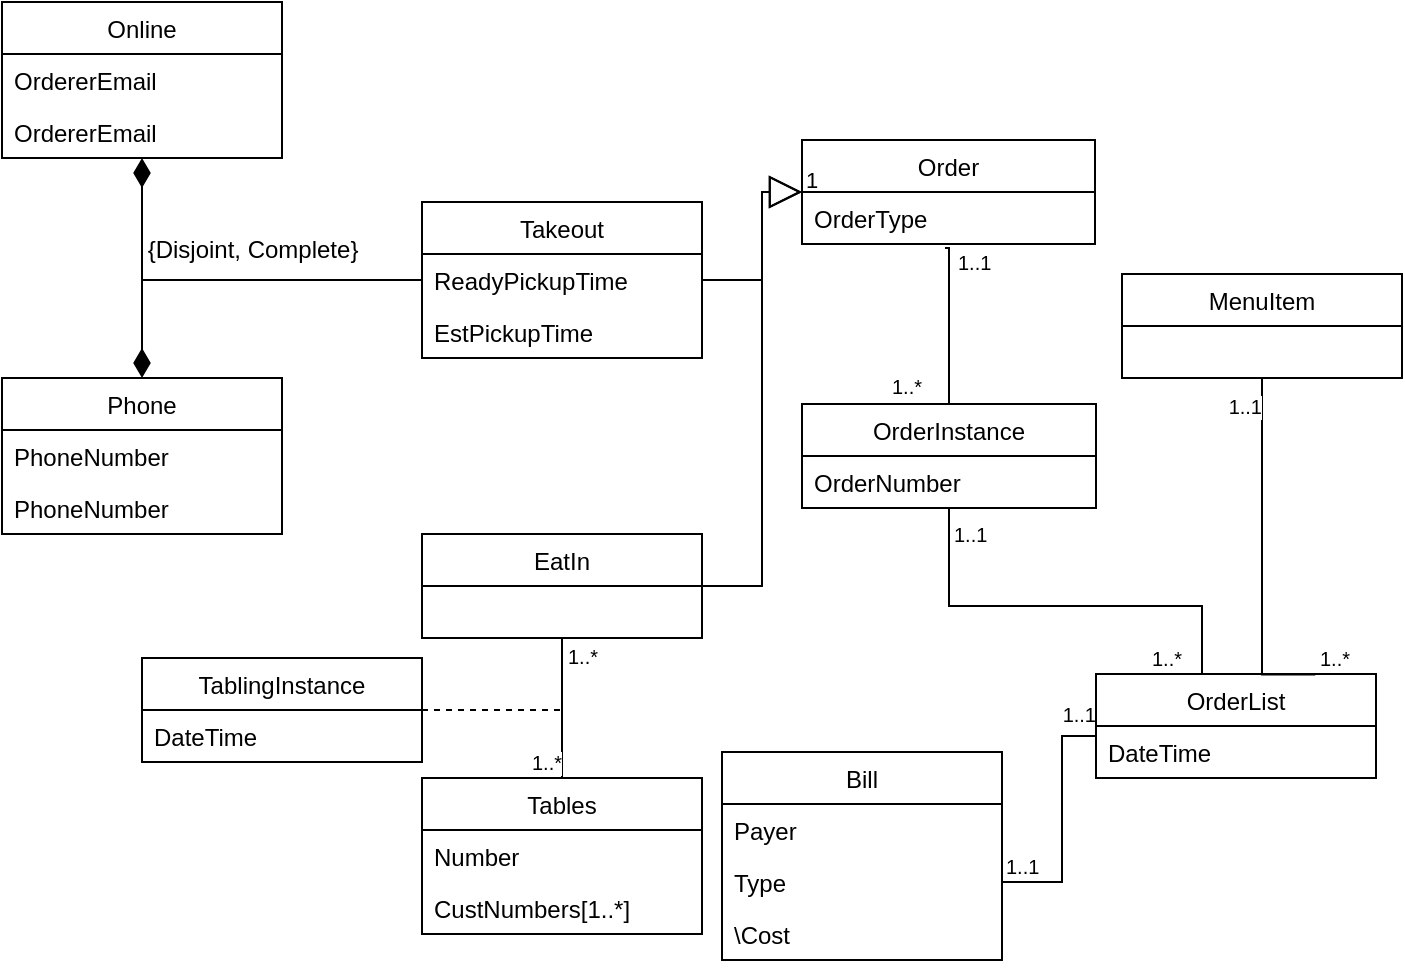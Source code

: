 <mxfile version="12.9.11" type="google"><diagram id="C473NjR5Bjvas6mbWmop" name="Page-1"><mxGraphModel dx="2912" dy="1122" grid="1" gridSize="10" guides="1" tooltips="1" connect="1" arrows="1" fold="1" page="1" pageScale="1" pageWidth="850" pageHeight="1100" math="0" shadow="0"><root><mxCell id="0"/><mxCell id="1" parent="0"/><mxCell id="HCvU3CW1Lp2RgM82AuRm-228" value="" style="endArrow=none;html=1;edgeStyle=orthogonalEdgeStyle;entryX=0.5;entryY=0;entryDx=0;entryDy=0;" parent="1" source="HCvU3CW1Lp2RgM82AuRm-240" target="HCvU3CW1Lp2RgM82AuRm-241" edge="1"><mxGeometry relative="1" as="geometry"><mxPoint x="-440" y="538" as="sourcePoint"/><mxPoint x="-280" y="538" as="targetPoint"/><Array as="points"><mxPoint x="-510" y="390"/><mxPoint x="-510" y="390"/></Array></mxGeometry></mxCell><mxCell id="HCvU3CW1Lp2RgM82AuRm-229" value="1..*" style="resizable=0;html=1;align=left;verticalAlign=bottom;labelBackgroundColor=#ffffff;fontSize=10;" parent="HCvU3CW1Lp2RgM82AuRm-228" connectable="0" vertex="1"><mxGeometry x="-1" relative="1" as="geometry"><mxPoint x="1" y="17" as="offset"/></mxGeometry></mxCell><mxCell id="HCvU3CW1Lp2RgM82AuRm-230" value="1..*" style="resizable=0;html=1;align=right;verticalAlign=bottom;labelBackgroundColor=#ffffff;fontSize=10;" parent="HCvU3CW1Lp2RgM82AuRm-228" connectable="0" vertex="1"><mxGeometry x="1" relative="1" as="geometry"/></mxCell><mxCell id="HCvU3CW1Lp2RgM82AuRm-231" value="" style="endArrow=none;dashed=1;html=1;" parent="1" source="HCvU3CW1Lp2RgM82AuRm-244" edge="1"><mxGeometry width="50" height="50" relative="1" as="geometry"><mxPoint x="-160" y="252" as="sourcePoint"/><mxPoint x="-510" y="394" as="targetPoint"/></mxGeometry></mxCell><mxCell id="HCvU3CW1Lp2RgM82AuRm-232" value="" style="endArrow=diamondThin;html=1;endSize=12;startArrow=none;startSize=14;startFill=0;edgeStyle=orthogonalEdgeStyle;align=left;verticalAlign=bottom;rounded=0;endFill=1;" parent="1" source="HCvU3CW1Lp2RgM82AuRm-267" target="HCvU3CW1Lp2RgM82AuRm-251" edge="1"><mxGeometry x="0.887" y="70" relative="1" as="geometry"><mxPoint x="-780" y="188" as="sourcePoint"/><mxPoint x="-620" y="188" as="targetPoint"/><mxPoint as="offset"/></mxGeometry></mxCell><mxCell id="HCvU3CW1Lp2RgM82AuRm-233" value="" style="endArrow=diamondThin;html=1;endSize=12;startArrow=none;startSize=14;startFill=0;edgeStyle=orthogonalEdgeStyle;align=left;verticalAlign=bottom;exitX=0;exitY=0.5;exitDx=0;exitDy=0;rounded=0;endFill=1;" parent="1" source="HCvU3CW1Lp2RgM82AuRm-268" target="HCvU3CW1Lp2RgM82AuRm-248" edge="1"><mxGeometry x="0.393" y="-71" relative="1" as="geometry"><mxPoint x="-720" y="158" as="sourcePoint"/><mxPoint x="-560" y="158" as="targetPoint"/><mxPoint x="-141" y="-9" as="offset"/></mxGeometry></mxCell><mxCell id="HCvU3CW1Lp2RgM82AuRm-234" value="1" style="endArrow=none;html=1;endSize=12;startArrow=block;startSize=14;startFill=0;edgeStyle=orthogonalEdgeStyle;align=left;verticalAlign=bottom;endFill=0;rounded=0;" parent="1" source="HCvU3CW1Lp2RgM82AuRm-246" target="HCvU3CW1Lp2RgM82AuRm-267" edge="1"><mxGeometry x="-1" y="3" relative="1" as="geometry"><mxPoint x="-480" y="98" as="sourcePoint"/><mxPoint x="-320" y="98" as="targetPoint"/><Array as="points"><mxPoint x="-410" y="135"/><mxPoint x="-410" y="179"/></Array></mxGeometry></mxCell><mxCell id="HCvU3CW1Lp2RgM82AuRm-235" value="" style="endArrow=none;html=1;endSize=12;startArrow=block;startSize=14;startFill=0;edgeStyle=orthogonalEdgeStyle;align=left;verticalAlign=bottom;endFill=0;rounded=0;" parent="1" source="HCvU3CW1Lp2RgM82AuRm-246" target="HCvU3CW1Lp2RgM82AuRm-240" edge="1"><mxGeometry x="-0.457" y="20" relative="1" as="geometry"><mxPoint x="-310" y="88" as="sourcePoint"/><mxPoint x="-150" y="88" as="targetPoint"/><Array as="points"><mxPoint x="-410" y="135"/><mxPoint x="-410" y="332"/></Array><mxPoint as="offset"/></mxGeometry></mxCell><mxCell id="HCvU3CW1Lp2RgM82AuRm-236" value="" style="endArrow=none;html=1;edgeStyle=orthogonalEdgeStyle;exitX=1;exitY=0.5;exitDx=0;exitDy=0;entryX=0;entryY=0.5;entryDx=0;entryDy=0;rounded=0;" parent="1" source="HCvU3CW1Lp2RgM82AuRm-275" target="HCvU3CW1Lp2RgM82AuRm-255" edge="1"><mxGeometry relative="1" as="geometry"><mxPoint x="-230" y="332.0" as="sourcePoint"/><mxPoint x="-40" y="332.0" as="targetPoint"/><Array as="points"><mxPoint x="-260" y="480"/><mxPoint x="-260" y="407"/><mxPoint x="-243" y="407"/></Array></mxGeometry></mxCell><mxCell id="HCvU3CW1Lp2RgM82AuRm-237" value="1..1" style="resizable=0;html=1;align=left;verticalAlign=bottom;labelBackgroundColor=#ffffff;fontSize=10;" parent="HCvU3CW1Lp2RgM82AuRm-236" connectable="0" vertex="1"><mxGeometry x="-1" relative="1" as="geometry"/></mxCell><mxCell id="HCvU3CW1Lp2RgM82AuRm-238" value="1..1" style="resizable=0;html=1;align=right;verticalAlign=bottom;labelBackgroundColor=#ffffff;fontSize=10;" parent="HCvU3CW1Lp2RgM82AuRm-236" connectable="0" vertex="1"><mxGeometry x="1" relative="1" as="geometry"><mxPoint y="-10.29" as="offset"/></mxGeometry></mxCell><mxCell id="HCvU3CW1Lp2RgM82AuRm-239" value="{Disjoint, Complete}" style="text;html=1;align=center;verticalAlign=middle;resizable=0;points=[];autosize=1;" parent="1" vertex="1"><mxGeometry x="-725" y="154" width="120" height="20" as="geometry"/></mxCell><mxCell id="HCvU3CW1Lp2RgM82AuRm-258" value="" style="endArrow=none;html=1;edgeStyle=orthogonalEdgeStyle;exitX=0.488;exitY=1.077;exitDx=0;exitDy=0;exitPerimeter=0;entryX=0.5;entryY=0;entryDx=0;entryDy=0;rounded=0;" parent="1" source="HCvU3CW1Lp2RgM82AuRm-247" target="HCvU3CW1Lp2RgM82AuRm-256" edge="1"><mxGeometry relative="1" as="geometry"><mxPoint x="-190" y="210" as="sourcePoint"/><mxPoint x="-30" y="210" as="targetPoint"/><Array as="points"><mxPoint x="-316" y="163"/></Array></mxGeometry></mxCell><mxCell id="HCvU3CW1Lp2RgM82AuRm-259" value="1..1" style="resizable=0;html=1;align=left;verticalAlign=bottom;labelBackgroundColor=#ffffff;fontSize=10;" parent="HCvU3CW1Lp2RgM82AuRm-258" connectable="0" vertex="1"><mxGeometry x="-1" relative="1" as="geometry"><mxPoint x="4.51" y="15" as="offset"/></mxGeometry></mxCell><mxCell id="HCvU3CW1Lp2RgM82AuRm-260" value="1..*" style="resizable=0;html=1;align=right;verticalAlign=bottom;labelBackgroundColor=#ffffff;fontSize=10;" parent="HCvU3CW1Lp2RgM82AuRm-258" connectable="0" vertex="1"><mxGeometry x="1" relative="1" as="geometry"><mxPoint x="-13" as="offset"/></mxGeometry></mxCell><mxCell id="HCvU3CW1Lp2RgM82AuRm-261" value="" style="endArrow=none;html=1;edgeStyle=orthogonalEdgeStyle;exitX=0.5;exitY=1;exitDx=0;exitDy=0;rounded=0;" parent="1" source="HCvU3CW1Lp2RgM82AuRm-256" target="HCvU3CW1Lp2RgM82AuRm-254" edge="1"><mxGeometry relative="1" as="geometry"><mxPoint x="-201.68" y="317.002" as="sourcePoint"/><mxPoint x="-130" y="368" as="targetPoint"/><Array as="points"><mxPoint x="-317" y="342"/><mxPoint x="-190" y="342"/></Array></mxGeometry></mxCell><mxCell id="HCvU3CW1Lp2RgM82AuRm-262" value="1..1" style="resizable=0;html=1;align=left;verticalAlign=bottom;labelBackgroundColor=#ffffff;fontSize=10;" parent="HCvU3CW1Lp2RgM82AuRm-261" connectable="0" vertex="1"><mxGeometry x="-1" relative="1" as="geometry"><mxPoint y="21" as="offset"/></mxGeometry></mxCell><mxCell id="HCvU3CW1Lp2RgM82AuRm-263" value="1..*" style="resizable=0;html=1;align=right;verticalAlign=bottom;labelBackgroundColor=#ffffff;fontSize=10;" parent="HCvU3CW1Lp2RgM82AuRm-261" connectable="0" vertex="1"><mxGeometry x="1" relative="1" as="geometry"><mxPoint x="-10" as="offset"/></mxGeometry></mxCell><mxCell id="HCvU3CW1Lp2RgM82AuRm-270" value="" style="endArrow=none;html=1;edgeStyle=orthogonalEdgeStyle;exitX=0.783;exitY=0.005;exitDx=0;exitDy=0;exitPerimeter=0;rounded=0;" parent="1" source="HCvU3CW1Lp2RgM82AuRm-254" target="HCvU3CW1Lp2RgM82AuRm-277" edge="1"><mxGeometry relative="1" as="geometry"><mxPoint x="-30" y="320" as="sourcePoint"/><mxPoint x="-40" y="156" as="targetPoint"/><Array as="points"><mxPoint x="-160" y="376"/></Array></mxGeometry></mxCell><mxCell id="HCvU3CW1Lp2RgM82AuRm-271" value="1..*" style="resizable=0;html=1;align=left;verticalAlign=bottom;labelBackgroundColor=#ffffff;fontSize=10;" parent="HCvU3CW1Lp2RgM82AuRm-270" connectable="0" vertex="1"><mxGeometry x="-1" relative="1" as="geometry"/></mxCell><mxCell id="HCvU3CW1Lp2RgM82AuRm-272" value="1..1" style="resizable=0;html=1;align=right;verticalAlign=bottom;labelBackgroundColor=#ffffff;fontSize=10;" parent="HCvU3CW1Lp2RgM82AuRm-270" connectable="0" vertex="1"><mxGeometry x="1" relative="1" as="geometry"><mxPoint y="22.44" as="offset"/></mxGeometry></mxCell><mxCell id="HCvU3CW1Lp2RgM82AuRm-240" value="EatIn" style="swimlane;fontStyle=0;childLayout=stackLayout;horizontal=1;startSize=26;fillColor=none;horizontalStack=0;resizeParent=1;resizeParentMax=0;resizeLast=0;collapsible=1;marginBottom=0;" parent="1" vertex="1"><mxGeometry x="-580" y="306" width="140" height="52" as="geometry"/></mxCell><mxCell id="HCvU3CW1Lp2RgM82AuRm-241" value="Tables" style="swimlane;fontStyle=0;childLayout=stackLayout;horizontal=1;startSize=26;fillColor=none;horizontalStack=0;resizeParent=1;resizeParentMax=0;resizeLast=0;collapsible=1;marginBottom=0;" parent="1" vertex="1"><mxGeometry x="-580" y="428" width="140" height="78" as="geometry"/></mxCell><mxCell id="HCvU3CW1Lp2RgM82AuRm-242" value="Number" style="text;strokeColor=none;fillColor=none;align=left;verticalAlign=top;spacingLeft=4;spacingRight=4;overflow=hidden;rotatable=0;points=[[0,0.5],[1,0.5]];portConstraint=eastwest;" parent="HCvU3CW1Lp2RgM82AuRm-241" vertex="1"><mxGeometry y="26" width="140" height="26" as="geometry"/></mxCell><mxCell id="HCvU3CW1Lp2RgM82AuRm-243" value="CustNumbers[1..*]" style="text;strokeColor=none;fillColor=none;align=left;verticalAlign=top;spacingLeft=4;spacingRight=4;overflow=hidden;rotatable=0;points=[[0,0.5],[1,0.5]];portConstraint=eastwest;" parent="HCvU3CW1Lp2RgM82AuRm-241" vertex="1"><mxGeometry y="52" width="140" height="26" as="geometry"/></mxCell><mxCell id="HCvU3CW1Lp2RgM82AuRm-244" value="TablingInstance" style="swimlane;fontStyle=0;childLayout=stackLayout;horizontal=1;startSize=26;fillColor=none;horizontalStack=0;resizeParent=1;resizeParentMax=0;resizeLast=0;collapsible=1;marginBottom=0;" parent="1" vertex="1"><mxGeometry x="-720" y="368" width="140" height="52" as="geometry"/></mxCell><mxCell id="HCvU3CW1Lp2RgM82AuRm-245" value="DateTime" style="text;strokeColor=none;fillColor=none;align=left;verticalAlign=top;spacingLeft=4;spacingRight=4;overflow=hidden;rotatable=0;points=[[0,0.5],[1,0.5]];portConstraint=eastwest;" parent="HCvU3CW1Lp2RgM82AuRm-244" vertex="1"><mxGeometry y="26" width="140" height="26" as="geometry"/></mxCell><mxCell id="HCvU3CW1Lp2RgM82AuRm-251" value="Phone" style="swimlane;fontStyle=0;childLayout=stackLayout;horizontal=1;startSize=26;fillColor=none;horizontalStack=0;resizeParent=1;resizeParentMax=0;resizeLast=0;collapsible=1;marginBottom=0;" parent="1" vertex="1"><mxGeometry x="-790" y="228" width="140" height="78" as="geometry"/></mxCell><mxCell id="HCvU3CW1Lp2RgM82AuRm-252" value="PhoneNumber" style="text;strokeColor=none;fillColor=none;align=left;verticalAlign=top;spacingLeft=4;spacingRight=4;overflow=hidden;rotatable=0;points=[[0,0.5],[1,0.5]];portConstraint=eastwest;" parent="HCvU3CW1Lp2RgM82AuRm-251" vertex="1"><mxGeometry y="26" width="140" height="26" as="geometry"/></mxCell><mxCell id="HCvU3CW1Lp2RgM82AuRm-253" value="PhoneNumber" style="text;strokeColor=none;fillColor=none;align=left;verticalAlign=top;spacingLeft=4;spacingRight=4;overflow=hidden;rotatable=0;points=[[0,0.5],[1,0.5]];portConstraint=eastwest;" parent="HCvU3CW1Lp2RgM82AuRm-251" vertex="1"><mxGeometry y="52" width="140" height="26" as="geometry"/></mxCell><mxCell id="HCvU3CW1Lp2RgM82AuRm-267" value="Takeout" style="swimlane;fontStyle=0;childLayout=stackLayout;horizontal=1;startSize=26;fillColor=none;horizontalStack=0;resizeParent=1;resizeParentMax=0;resizeLast=0;collapsible=1;marginBottom=0;" parent="1" vertex="1"><mxGeometry x="-580" y="140" width="140" height="78" as="geometry"/></mxCell><mxCell id="HCvU3CW1Lp2RgM82AuRm-268" value="ReadyPickupTime" style="text;strokeColor=none;fillColor=none;align=left;verticalAlign=top;spacingLeft=4;spacingRight=4;overflow=hidden;rotatable=0;points=[[0,0.5],[1,0.5]];portConstraint=eastwest;" parent="HCvU3CW1Lp2RgM82AuRm-267" vertex="1"><mxGeometry y="26" width="140" height="26" as="geometry"/></mxCell><mxCell id="HCvU3CW1Lp2RgM82AuRm-269" value="EstPickupTime" style="text;strokeColor=none;fillColor=none;align=left;verticalAlign=top;spacingLeft=4;spacingRight=4;overflow=hidden;rotatable=0;points=[[0,0.5],[1,0.5]];portConstraint=eastwest;" parent="HCvU3CW1Lp2RgM82AuRm-267" vertex="1"><mxGeometry y="52" width="140" height="26" as="geometry"/></mxCell><mxCell id="HCvU3CW1Lp2RgM82AuRm-256" value="OrderInstance" style="swimlane;fontStyle=0;childLayout=stackLayout;horizontal=1;startSize=26;fillColor=none;horizontalStack=0;resizeParent=1;resizeParentMax=0;resizeLast=0;collapsible=1;marginBottom=0;" parent="1" vertex="1"><mxGeometry x="-390" y="241" width="147" height="52" as="geometry"/></mxCell><mxCell id="HCvU3CW1Lp2RgM82AuRm-278" value="OrderNumber" style="text;strokeColor=none;fillColor=none;align=left;verticalAlign=top;spacingLeft=4;spacingRight=4;overflow=hidden;rotatable=0;points=[[0,0.5],[1,0.5]];portConstraint=eastwest;" parent="HCvU3CW1Lp2RgM82AuRm-256" vertex="1"><mxGeometry y="26" width="147" height="26" as="geometry"/></mxCell><mxCell id="HCvU3CW1Lp2RgM82AuRm-246" value="Order" style="swimlane;fontStyle=0;childLayout=stackLayout;horizontal=1;startSize=26;fillColor=none;horizontalStack=0;resizeParent=1;resizeParentMax=0;resizeLast=0;collapsible=1;marginBottom=0;" parent="1" vertex="1"><mxGeometry x="-390" y="109" width="146.5" height="52" as="geometry"/></mxCell><mxCell id="HCvU3CW1Lp2RgM82AuRm-247" value="OrderType" style="text;strokeColor=none;fillColor=none;align=left;verticalAlign=top;spacingLeft=4;spacingRight=4;overflow=hidden;rotatable=0;points=[[0,0.5],[1,0.5]];portConstraint=eastwest;" parent="HCvU3CW1Lp2RgM82AuRm-246" vertex="1"><mxGeometry y="26" width="146.5" height="26" as="geometry"/></mxCell><mxCell id="HCvU3CW1Lp2RgM82AuRm-254" value="OrderList" style="swimlane;fontStyle=0;childLayout=stackLayout;horizontal=1;startSize=26;fillColor=none;horizontalStack=0;resizeParent=1;resizeParentMax=0;resizeLast=0;collapsible=1;marginBottom=0;" parent="1" vertex="1"><mxGeometry x="-243" y="376" width="140" height="52" as="geometry"/></mxCell><mxCell id="HCvU3CW1Lp2RgM82AuRm-255" value="DateTime" style="text;strokeColor=none;fillColor=none;align=left;verticalAlign=top;spacingLeft=4;spacingRight=4;overflow=hidden;rotatable=0;points=[[0,0.5],[1,0.5]];portConstraint=eastwest;" parent="HCvU3CW1Lp2RgM82AuRm-254" vertex="1"><mxGeometry y="26" width="140" height="26" as="geometry"/></mxCell><mxCell id="HCvU3CW1Lp2RgM82AuRm-277" value="MenuItem" style="swimlane;fontStyle=0;childLayout=stackLayout;horizontal=1;startSize=26;fillColor=none;horizontalStack=0;resizeParent=1;resizeParentMax=0;resizeLast=0;collapsible=1;marginBottom=0;" parent="1" vertex="1"><mxGeometry x="-230" y="176" width="140" height="52" as="geometry"/></mxCell><mxCell id="HCvU3CW1Lp2RgM82AuRm-273" value="Bill" style="swimlane;fontStyle=0;childLayout=stackLayout;horizontal=1;startSize=26;fillColor=none;horizontalStack=0;resizeParent=1;resizeParentMax=0;resizeLast=0;collapsible=1;marginBottom=0;" parent="1" vertex="1"><mxGeometry x="-430" y="415" width="140" height="104" as="geometry"/></mxCell><mxCell id="HCvU3CW1Lp2RgM82AuRm-274" value="Payer" style="text;strokeColor=none;fillColor=none;align=left;verticalAlign=top;spacingLeft=4;spacingRight=4;overflow=hidden;rotatable=0;points=[[0,0.5],[1,0.5]];portConstraint=eastwest;" parent="HCvU3CW1Lp2RgM82AuRm-273" vertex="1"><mxGeometry y="26" width="140" height="26" as="geometry"/></mxCell><mxCell id="HCvU3CW1Lp2RgM82AuRm-275" value="Type" style="text;strokeColor=none;fillColor=none;align=left;verticalAlign=top;spacingLeft=4;spacingRight=4;overflow=hidden;rotatable=0;points=[[0,0.5],[1,0.5]];portConstraint=eastwest;" parent="HCvU3CW1Lp2RgM82AuRm-273" vertex="1"><mxGeometry y="52" width="140" height="26" as="geometry"/></mxCell><mxCell id="HCvU3CW1Lp2RgM82AuRm-276" value="\Cost" style="text;strokeColor=none;fillColor=none;align=left;verticalAlign=top;spacingLeft=4;spacingRight=4;overflow=hidden;rotatable=0;points=[[0,0.5],[1,0.5]];portConstraint=eastwest;" parent="HCvU3CW1Lp2RgM82AuRm-273" vertex="1"><mxGeometry y="78" width="140" height="26" as="geometry"/></mxCell><mxCell id="HCvU3CW1Lp2RgM82AuRm-248" value="Online" style="swimlane;fontStyle=0;childLayout=stackLayout;horizontal=1;startSize=26;fillColor=none;horizontalStack=0;resizeParent=1;resizeParentMax=0;resizeLast=0;collapsible=1;marginBottom=0;" parent="1" vertex="1"><mxGeometry x="-790" y="40" width="140" height="78" as="geometry"/></mxCell><mxCell id="HCvU3CW1Lp2RgM82AuRm-249" value="OrdererEmail" style="text;strokeColor=none;fillColor=none;align=left;verticalAlign=top;spacingLeft=4;spacingRight=4;overflow=hidden;rotatable=0;points=[[0,0.5],[1,0.5]];portConstraint=eastwest;" parent="HCvU3CW1Lp2RgM82AuRm-248" vertex="1"><mxGeometry y="26" width="140" height="26" as="geometry"/></mxCell><mxCell id="HCvU3CW1Lp2RgM82AuRm-250" value="OrdererEmail" style="text;strokeColor=none;fillColor=none;align=left;verticalAlign=top;spacingLeft=4;spacingRight=4;overflow=hidden;rotatable=0;points=[[0,0.5],[1,0.5]];portConstraint=eastwest;" parent="HCvU3CW1Lp2RgM82AuRm-248" vertex="1"><mxGeometry y="52" width="140" height="26" as="geometry"/></mxCell></root></mxGraphModel></diagram></mxfile>
